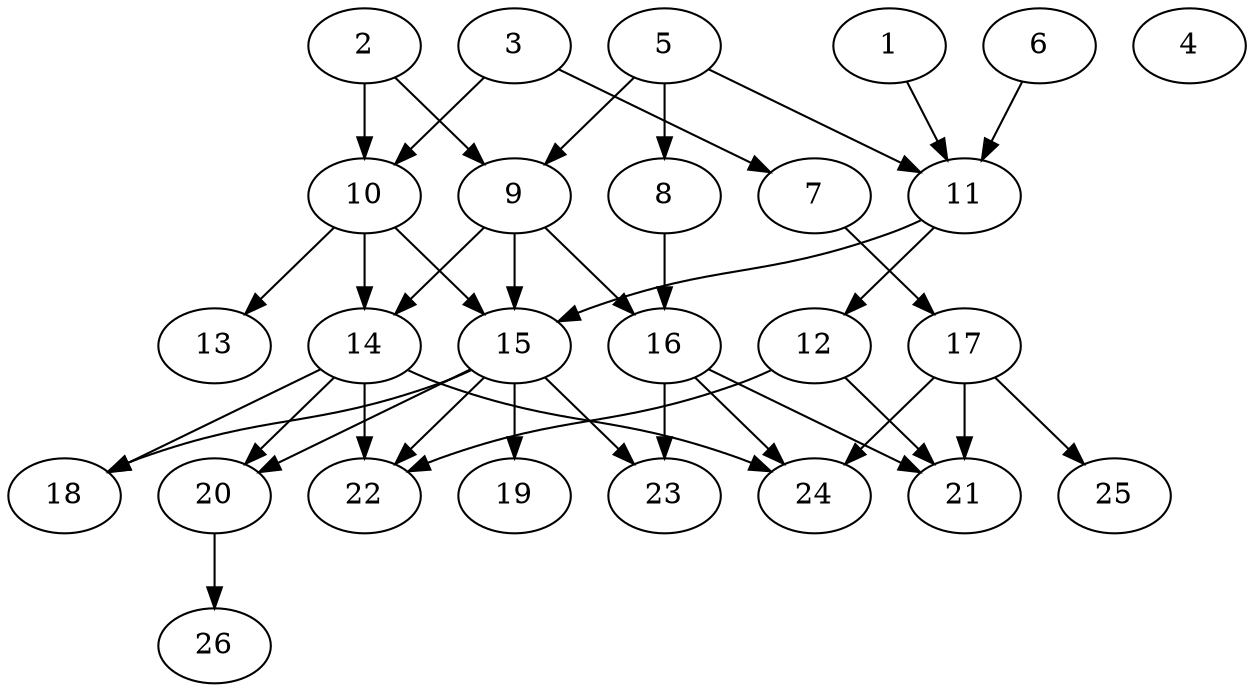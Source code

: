// DAG (tier=2-normal, mode=compute, n=26, ccr=0.364, fat=0.684, density=0.455, regular=0.512, jump=0.177, mindata=524288, maxdata=8388608)
// DAG automatically generated by daggen at Sun Aug 24 16:33:33 2025
// /home/ermia/Project/Environments/daggen/bin/daggen --dot --ccr 0.364 --fat 0.684 --regular 0.512 --density 0.455 --jump 0.177 --mindata 524288 --maxdata 8388608 -n 26 
digraph G {
  1 [size="525119880143599808", alpha="0.03", expect_size="262559940071799904"]
  1 -> 11 [size ="455395919265792"]
  2 [size="272081668004902862848", alpha="0.05", expect_size="136040834002451431424"]
  2 -> 9 [size ="335909929091072"]
  2 -> 10 [size ="335909929091072"]
  3 [size="130894714381009200", alpha="0.13", expect_size="65447357190504600"]
  3 -> 7 [size ="51634910527488"]
  3 -> 10 [size ="51634910527488"]
  4 [size="559502297083414577152", alpha="0.19", expect_size="279751148541707288576"]
  5 [size="76632987150155008", alpha="0.03", expect_size="38316493575077504"]
  5 -> 8 [size ="66095931195392"]
  5 -> 9 [size ="66095931195392"]
  5 -> 11 [size ="66095931195392"]
  6 [size="122194061260660670464", alpha="0.12", expect_size="61097030630330335232"]
  6 -> 11 [size ="196995687907328"]
  7 [size="13581236236650468", alpha="0.20", expect_size="6790618118325234"]
  7 -> 17 [size ="491179036639232"]
  8 [size="251439701680667520", alpha="0.10", expect_size="125719850840333760"]
  8 -> 16 [size ="232975971123200"]
  9 [size="141346507741800169472", alpha="0.07", expect_size="70673253870900084736"]
  9 -> 14 [size ="217076782333952"]
  9 -> 15 [size ="217076782333952"]
  9 -> 16 [size ="217076782333952"]
  10 [size="19404163480431232", alpha="0.06", expect_size="9702081740215616"]
  10 -> 13 [size ="8188489367552"]
  10 -> 14 [size ="8188489367552"]
  10 -> 15 [size ="8188489367552"]
  11 [size="189628120306761856", alpha="0.16", expect_size="94814060153380928"]
  11 -> 12 [size ="405540618371072"]
  11 -> 15 [size ="405540618371072"]
  12 [size="25554895229300544", alpha="0.04", expect_size="12777447614650272"]
  12 -> 21 [size ="458863702704128"]
  12 -> 22 [size ="458863702704128"]
  13 [size="8347439816123613184", alpha="0.15", expect_size="4173719908061806592"]
  14 [size="1040872904458467584", alpha="0.15", expect_size="520436452229233792"]
  14 -> 18 [size ="406007360520192"]
  14 -> 20 [size ="406007360520192"]
  14 -> 22 [size ="406007360520192"]
  14 -> 24 [size ="406007360520192"]
  15 [size="10701056840713633792", alpha="0.17", expect_size="5350528420356816896"]
  15 -> 18 [size ="38848516063232"]
  15 -> 19 [size ="38848516063232"]
  15 -> 20 [size ="38848516063232"]
  15 -> 22 [size ="38848516063232"]
  15 -> 23 [size ="38848516063232"]
  16 [size="82372514398859088", alpha="0.02", expect_size="41186257199429544"]
  16 -> 21 [size ="154456763138048"]
  16 -> 23 [size ="154456763138048"]
  16 -> 24 [size ="154456763138048"]
  17 [size="37164948779687864", alpha="0.08", expect_size="18582474389843932"]
  17 -> 21 [size ="88332251955200"]
  17 -> 24 [size ="88332251955200"]
  17 -> 25 [size ="88332251955200"]
  18 [size="231387043165594912", alpha="0.16", expect_size="115693521582797456"]
  19 [size="18479836913412916", alpha="0.19", expect_size="9239918456706458"]
  20 [size="5180975271617637", alpha="0.15", expect_size="2590487635808818"]
  20 -> 26 [size ="184437983674368"]
  21 [size="2325941418674200", alpha="0.03", expect_size="1162970709337100"]
  22 [size="42838554331695808512", alpha="0.12", expect_size="21419277165847904256"]
  23 [size="847063139563339776", alpha="0.11", expect_size="423531569781669888"]
  24 [size="722024194187495040", alpha="0.02", expect_size="361012097093747520"]
  25 [size="206270989728746272", alpha="0.15", expect_size="103135494864373136"]
  26 [size="325854696372507", alpha="0.04", expect_size="162927348186253"]
}